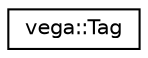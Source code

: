 digraph "Graphical Class Hierarchy"
{
  edge [fontname="Helvetica",fontsize="10",labelfontname="Helvetica",labelfontsize="10"];
  node [fontname="Helvetica",fontsize="10",shape=record];
  rankdir="LR";
  Node0 [label="vega::Tag",height=0.2,width=0.4,color="black", fillcolor="white", style="filled",URL="$classvega_1_1Tag.html"];
}
